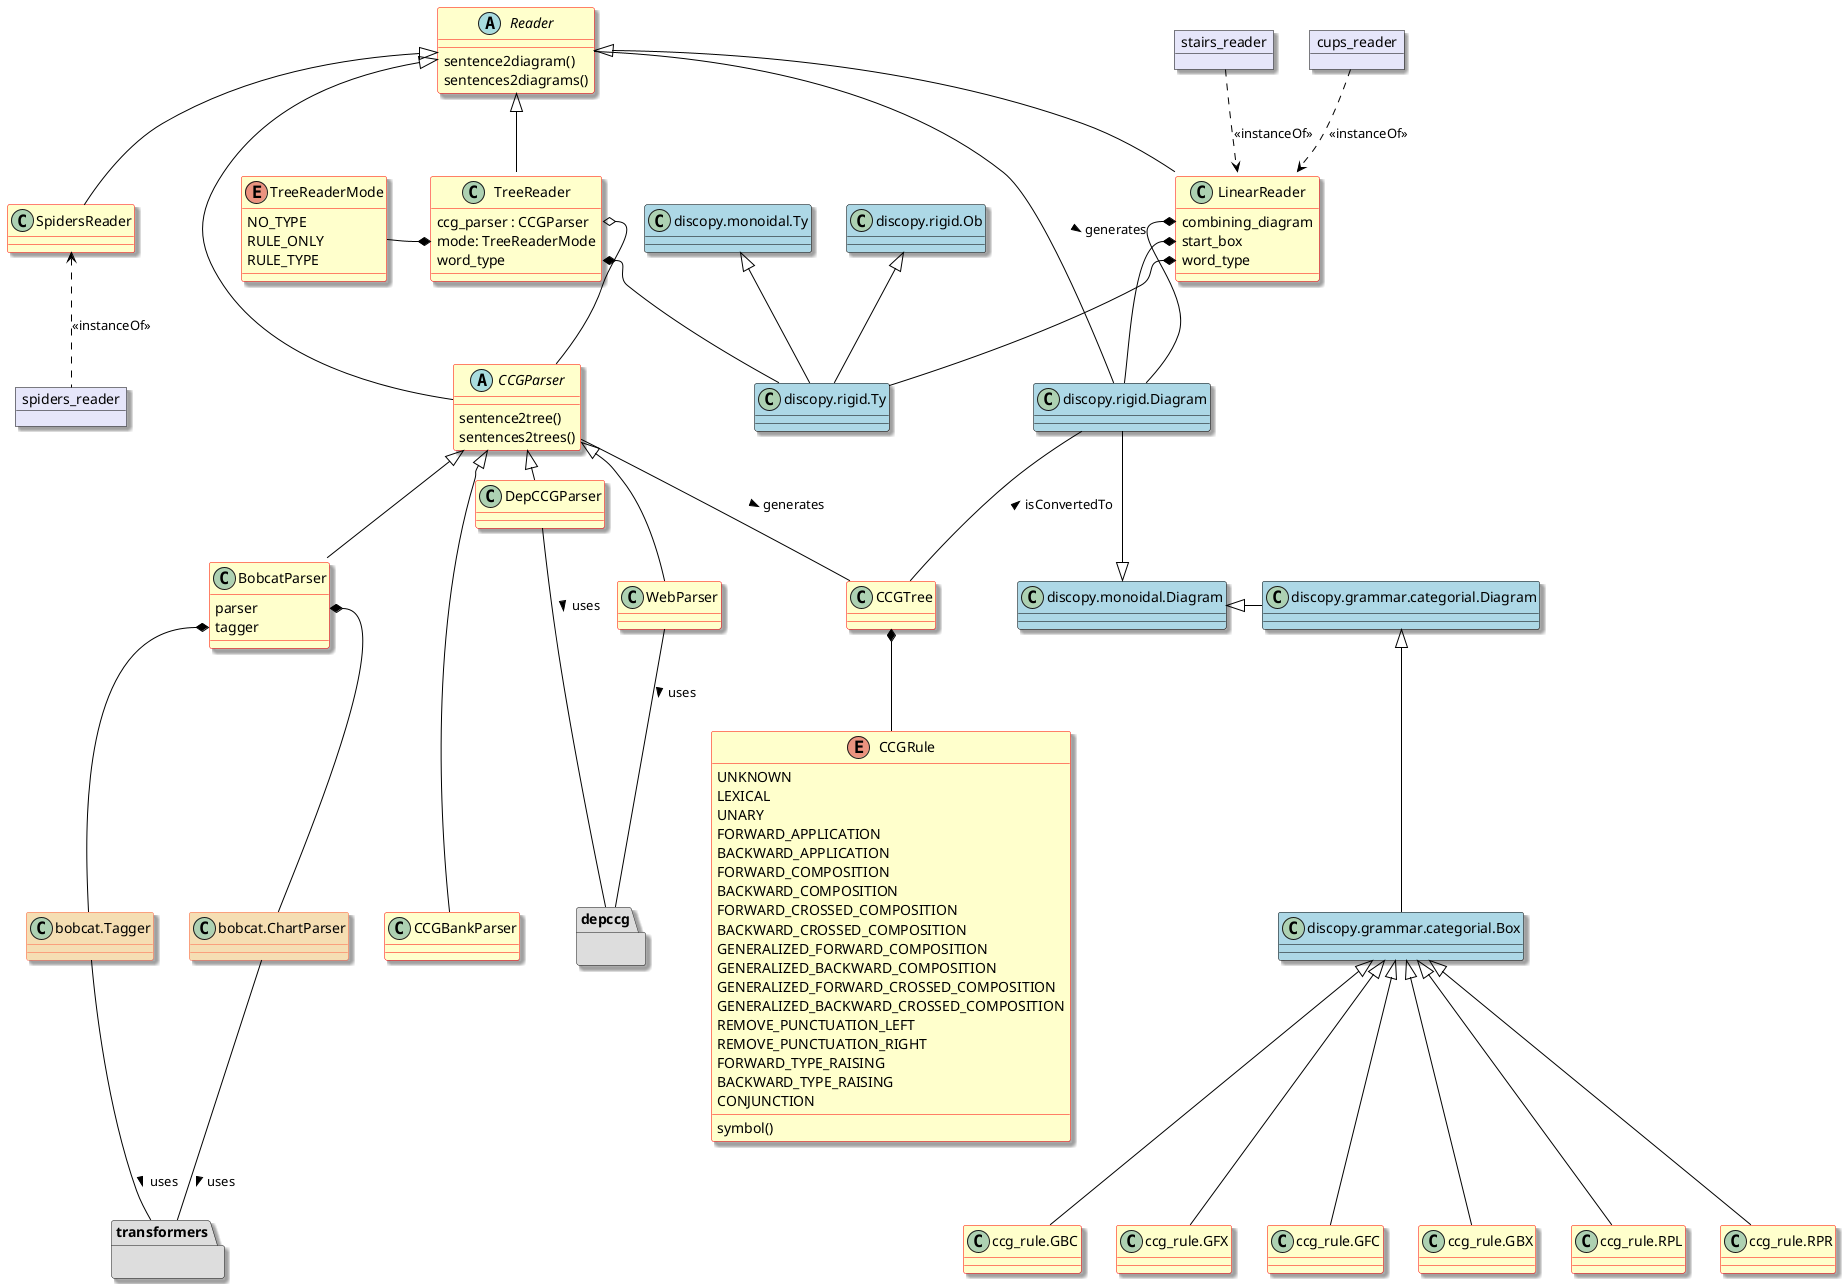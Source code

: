 @startuml

set namespaceseparator none
skinparam dpi 96
skinparam ArrowColor Black
skinparam shadowing true
skinparam class {
  backgroundColor Business
  borderColor Red
}
skinparam object {
  backgroundColor lavender
  borderColor black
}
'skinparam linetype ortho
'skinparam groupInheritance 4

package depccg #DDDDDD {}
package transformers #DDDDDD {}

abstract class Reader {
  sentence2diagram()
  sentences2diagrams()
}

abstract class CCGParser {
  sentence2tree()
  sentences2trees()
}

class TreeReader {
  ccg_parser : CCGParser
  mode: TreeReaderMode
  word_type
}

enum TreeReaderMode {
    NO_TYPE
    RULE_ONLY
    RULE_TYPE
}

class LinearReader {
    combining_diagram
    start_box
    word_type
}
class SpidersReader {}
class DepCCGParser
class WebParser
class BobcatParser {
    parser
    tagger
}
class CCGBankParser
enum CCGRule {
    UNKNOWN
    LEXICAL
    UNARY
    FORWARD_APPLICATION
    BACKWARD_APPLICATION
    FORWARD_COMPOSITION
    BACKWARD_COMPOSITION
    FORWARD_CROSSED_COMPOSITION
    BACKWARD_CROSSED_COMPOSITION
    GENERALIZED_FORWARD_COMPOSITION
    GENERALIZED_BACKWARD_COMPOSITION
    GENERALIZED_FORWARD_CROSSED_COMPOSITION
    GENERALIZED_BACKWARD_CROSSED_COMPOSITION
    REMOVE_PUNCTUATION_LEFT
    REMOVE_PUNCTUATION_RIGHT
    FORWARD_TYPE_RAISING
    BACKWARD_TYPE_RAISING
    CONJUNCTION
    symbol()
}
class CCGTree

class bobcat.Tagger #back:wheat;line:tomato
class bobcat.ChartParser #back:wheat;line:tomato

class ccg_rule.GBC
class ccg_rule.GFX
class ccg_rule.GFC
class ccg_rule.GBX
class ccg_rule.RPL
class ccg_rule.RPR

class discopy.rigid.Ty #back:lightblue;line:black {}
class discopy.rigid.Ob #back:lightblue;line:black {}
class discopy.monoidal.Ty #back:lightblue;line:black {}
class discopy.monoidal.Diagram #back:lightblue;line:black {}
class discopy.rigid.Diagram #back:lightblue;line:black {}
class discopy.grammar.categorial.Diagram #back:lightblue;line:black {}
class discopy.grammar.categorial.Box #back:lightblue;line:black {}

object cups_reader
object spiders_reader
object stairs_reader

Reader <|-- CCGParser
Reader <|-- TreeReader
Reader <|-- LinearReader
Reader <|-- SpidersReader

LinearReader <.u. cups_reader : <<instanceOf>>
LinearReader <.u. stairs_reader : <<instanceOf>>

CCGParser <|- DepCCGParser
CCGParser <|-- BobcatParser
CCGParser <|-- WebParser
CCGParser <|--- CCGBankParser

SpidersReader <.. spiders_reader : <<instanceOf>>

DepCCGParser - depccg: > uses

discopy.monoidal.Ty <|-- discopy.rigid.Ty
discopy.rigid.Ob <|-- discopy.rigid.Ty
discopy.rigid.Diagram --|> discopy.monoidal.Diagram

discopy.monoidal.Diagram <|-r- discopy.grammar.categorial.Diagram
discopy.grammar.categorial.Diagram <|-- discopy.grammar.categorial.Box

TreeReader::ccg_parser o-- CCGParser
TreeReader::mode *-l- TreeReaderMode
LinearReader::word_type *-- discopy.rigid.Ty
TreeReader::word_type *-- discopy.rigid.Ty
LinearReader::combining_diagram *-- discopy.rigid.Diagram
LinearReader::start_box *-- discopy.rigid.Diagram

BobcatParser::parser *-- bobcat.ChartParser
BobcatParser::tagger *-- bobcat.Tagger

bobcat.ChartParser -- transformers : uses >
bobcat.Tagger -- transformers: uses >
WebParser -- depccg: uses >

CCGTree *-- CCGRule
CCGTree -u- CCGParser : < generates
discopy.rigid.Diagram -- CCGTree : < isConvertedTo

Reader -- discopy.rigid.Diagram : generates >

discopy.grammar.categorial.Box <|-- ccg_rule.GBC
discopy.grammar.categorial.Box <|-- ccg_rule.GFX
discopy.grammar.categorial.Box <|-- ccg_rule.GFC
discopy.grammar.categorial.Box <|-- ccg_rule.GBX
discopy.grammar.categorial.Box <|-- ccg_rule.RPL
discopy.grammar.categorial.Box <|-- ccg_rule.RPR

@enduml
